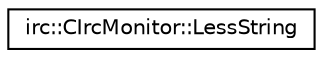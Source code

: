 digraph "Graphical Class Hierarchy"
{
 // LATEX_PDF_SIZE
  edge [fontname="Helvetica",fontsize="10",labelfontname="Helvetica",labelfontsize="10"];
  node [fontname="Helvetica",fontsize="10",shape=record];
  rankdir="LR";
  Node0 [label="irc::CIrcMonitor::LessString",height=0.2,width=0.4,color="black", fillcolor="white", style="filled",URL="$structirc_1_1CIrcMonitor_1_1LessString.html",tooltip=" "];
}
